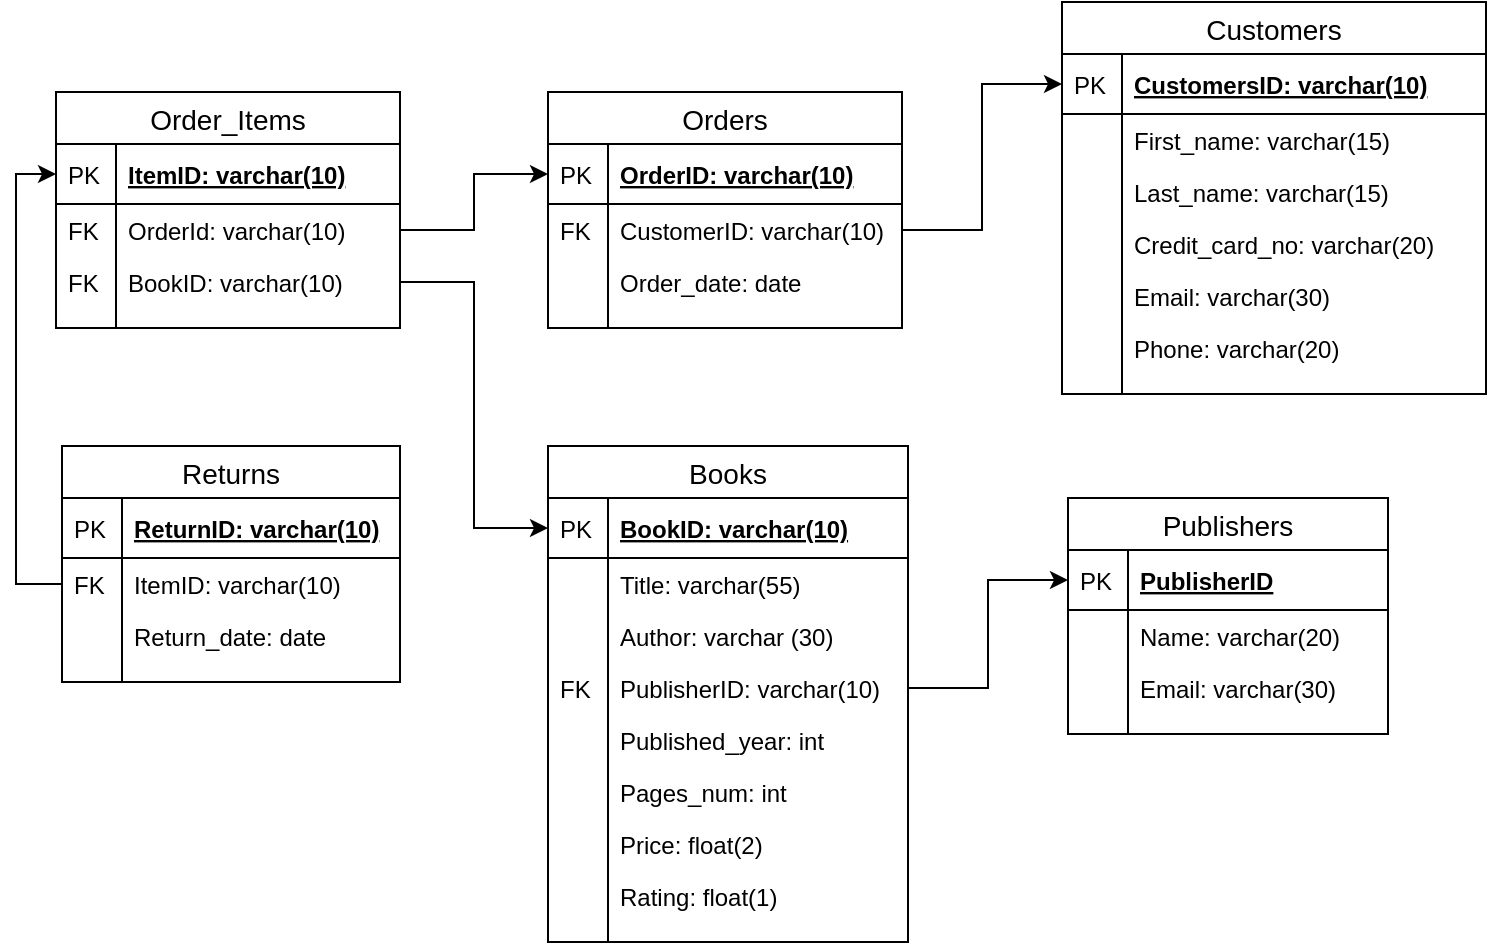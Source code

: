 <mxfile version="12.9.9" type="device"><diagram id="mZx4OPnLml5MNhkzcP8c" name="Page-1"><mxGraphModel dx="1146" dy="563" grid="0" gridSize="10" guides="1" tooltips="1" connect="1" arrows="1" fold="1" page="0" pageScale="1" pageWidth="850" pageHeight="1100" math="0" shadow="0"><root><mxCell id="0"/><mxCell id="1" parent="0"/><mxCell id="bIdrEeDFS9KQ365flvOm-79" style="edgeStyle=orthogonalEdgeStyle;rounded=0;orthogonalLoop=1;jettySize=auto;html=1;entryX=0;entryY=0.5;entryDx=0;entryDy=0;" parent="1" source="bIdrEeDFS9KQ365flvOm-8" target="bIdrEeDFS9KQ365flvOm-65" edge="1"><mxGeometry relative="1" as="geometry"/></mxCell><mxCell id="bIdrEeDFS9KQ365flvOm-80" style="edgeStyle=orthogonalEdgeStyle;rounded=0;orthogonalLoop=1;jettySize=auto;html=1;entryX=0;entryY=0.5;entryDx=0;entryDy=0;" parent="1" source="bIdrEeDFS9KQ365flvOm-39" target="bIdrEeDFS9KQ365flvOm-2" edge="1"><mxGeometry relative="1" as="geometry"/></mxCell><mxCell id="bIdrEeDFS9KQ365flvOm-81" style="edgeStyle=orthogonalEdgeStyle;rounded=0;orthogonalLoop=1;jettySize=auto;html=1;entryX=0;entryY=0.5;entryDx=0;entryDy=0;" parent="1" source="bIdrEeDFS9KQ365flvOm-37" target="bIdrEeDFS9KQ365flvOm-21" edge="1"><mxGeometry relative="1" as="geometry"/></mxCell><mxCell id="bIdrEeDFS9KQ365flvOm-91" style="edgeStyle=orthogonalEdgeStyle;rounded=0;orthogonalLoop=1;jettySize=auto;html=1;entryX=0;entryY=0.5;entryDx=0;entryDy=0;" parent="1" source="bIdrEeDFS9KQ365flvOm-85" target="bIdrEeDFS9KQ365flvOm-35" edge="1"><mxGeometry relative="1" as="geometry"/></mxCell><mxCell id="bIdrEeDFS9KQ365flvOm-1" value="Books" style="swimlane;fontStyle=0;childLayout=stackLayout;horizontal=1;startSize=26;horizontalStack=0;resizeParent=1;resizeParentMax=0;resizeLast=0;collapsible=1;marginBottom=0;align=center;fontSize=14;" parent="1" vertex="1"><mxGeometry x="310" y="460" width="180" height="248" as="geometry"/></mxCell><mxCell id="bIdrEeDFS9KQ365flvOm-2" value="BookID: varchar(10)" style="shape=partialRectangle;top=0;left=0;right=0;bottom=1;align=left;verticalAlign=middle;fillColor=none;spacingLeft=34;spacingRight=4;overflow=hidden;rotatable=0;points=[[0,0.5],[1,0.5]];portConstraint=eastwest;dropTarget=0;fontStyle=5;fontSize=12;" parent="bIdrEeDFS9KQ365flvOm-1" vertex="1"><mxGeometry y="26" width="180" height="30" as="geometry"/></mxCell><mxCell id="bIdrEeDFS9KQ365flvOm-3" value="PK" style="shape=partialRectangle;top=0;left=0;bottom=0;fillColor=none;align=left;verticalAlign=middle;spacingLeft=4;spacingRight=4;overflow=hidden;rotatable=0;points=[];portConstraint=eastwest;part=1;fontSize=12;" parent="bIdrEeDFS9KQ365flvOm-2" vertex="1" connectable="0"><mxGeometry width="30" height="30" as="geometry"/></mxCell><mxCell id="bIdrEeDFS9KQ365flvOm-4" value="Title: varchar(55)" style="shape=partialRectangle;top=0;left=0;right=0;bottom=0;align=left;verticalAlign=top;fillColor=none;spacingLeft=34;spacingRight=4;overflow=hidden;rotatable=0;points=[[0,0.5],[1,0.5]];portConstraint=eastwest;dropTarget=0;fontSize=12;" parent="bIdrEeDFS9KQ365flvOm-1" vertex="1"><mxGeometry y="56" width="180" height="26" as="geometry"/></mxCell><mxCell id="bIdrEeDFS9KQ365flvOm-5" value="" style="shape=partialRectangle;top=0;left=0;bottom=0;fillColor=none;align=left;verticalAlign=top;spacingLeft=4;spacingRight=4;overflow=hidden;rotatable=0;points=[];portConstraint=eastwest;part=1;fontSize=12;" parent="bIdrEeDFS9KQ365flvOm-4" vertex="1" connectable="0"><mxGeometry width="30" height="26" as="geometry"/></mxCell><mxCell id="bIdrEeDFS9KQ365flvOm-6" value="Author: varchar (30)" style="shape=partialRectangle;top=0;left=0;right=0;bottom=0;align=left;verticalAlign=top;fillColor=none;spacingLeft=34;spacingRight=4;overflow=hidden;rotatable=0;points=[[0,0.5],[1,0.5]];portConstraint=eastwest;dropTarget=0;fontSize=12;" parent="bIdrEeDFS9KQ365flvOm-1" vertex="1"><mxGeometry y="82" width="180" height="26" as="geometry"/></mxCell><mxCell id="bIdrEeDFS9KQ365flvOm-7" value="" style="shape=partialRectangle;top=0;left=0;bottom=0;fillColor=none;align=left;verticalAlign=top;spacingLeft=4;spacingRight=4;overflow=hidden;rotatable=0;points=[];portConstraint=eastwest;part=1;fontSize=12;" parent="bIdrEeDFS9KQ365flvOm-6" vertex="1" connectable="0"><mxGeometry width="30" height="26" as="geometry"/></mxCell><mxCell id="bIdrEeDFS9KQ365flvOm-8" value="PublisherID: varchar(10)" style="shape=partialRectangle;top=0;left=0;right=0;bottom=0;align=left;verticalAlign=top;fillColor=none;spacingLeft=34;spacingRight=4;overflow=hidden;rotatable=0;points=[[0,0.5],[1,0.5]];portConstraint=eastwest;dropTarget=0;fontSize=12;" parent="bIdrEeDFS9KQ365flvOm-1" vertex="1"><mxGeometry y="108" width="180" height="26" as="geometry"/></mxCell><mxCell id="bIdrEeDFS9KQ365flvOm-9" value="FK" style="shape=partialRectangle;top=0;left=0;bottom=0;fillColor=none;align=left;verticalAlign=top;spacingLeft=4;spacingRight=4;overflow=hidden;rotatable=0;points=[];portConstraint=eastwest;part=1;fontSize=12;" parent="bIdrEeDFS9KQ365flvOm-8" vertex="1" connectable="0"><mxGeometry width="30" height="26" as="geometry"/></mxCell><mxCell id="bIdrEeDFS9KQ365flvOm-14" value="Published_year: int" style="shape=partialRectangle;top=0;left=0;right=0;bottom=0;align=left;verticalAlign=top;fillColor=none;spacingLeft=34;spacingRight=4;overflow=hidden;rotatable=0;points=[[0,0.5],[1,0.5]];portConstraint=eastwest;dropTarget=0;fontSize=12;" parent="bIdrEeDFS9KQ365flvOm-1" vertex="1"><mxGeometry y="134" width="180" height="26" as="geometry"/></mxCell><mxCell id="bIdrEeDFS9KQ365flvOm-15" value="" style="shape=partialRectangle;top=0;left=0;bottom=0;fillColor=none;align=left;verticalAlign=top;spacingLeft=4;spacingRight=4;overflow=hidden;rotatable=0;points=[];portConstraint=eastwest;part=1;fontSize=12;" parent="bIdrEeDFS9KQ365flvOm-14" vertex="1" connectable="0"><mxGeometry width="30" height="26" as="geometry"/></mxCell><mxCell id="h80hIaRD6_Z6xbFLourX-1" value="Pages_num: int" style="shape=partialRectangle;top=0;left=0;right=0;bottom=0;align=left;verticalAlign=top;fillColor=none;spacingLeft=34;spacingRight=4;overflow=hidden;rotatable=0;points=[[0,0.5],[1,0.5]];portConstraint=eastwest;dropTarget=0;fontSize=12;" parent="bIdrEeDFS9KQ365flvOm-1" vertex="1"><mxGeometry y="160" width="180" height="26" as="geometry"/></mxCell><mxCell id="h80hIaRD6_Z6xbFLourX-2" value="" style="shape=partialRectangle;top=0;left=0;bottom=0;fillColor=none;align=left;verticalAlign=top;spacingLeft=4;spacingRight=4;overflow=hidden;rotatable=0;points=[];portConstraint=eastwest;part=1;fontSize=12;" parent="h80hIaRD6_Z6xbFLourX-1" vertex="1" connectable="0"><mxGeometry width="30" height="26" as="geometry"/></mxCell><mxCell id="bIdrEeDFS9KQ365flvOm-16" value="Price: float(2)" style="shape=partialRectangle;top=0;left=0;right=0;bottom=0;align=left;verticalAlign=top;fillColor=none;spacingLeft=34;spacingRight=4;overflow=hidden;rotatable=0;points=[[0,0.5],[1,0.5]];portConstraint=eastwest;dropTarget=0;fontSize=12;" parent="bIdrEeDFS9KQ365flvOm-1" vertex="1"><mxGeometry y="186" width="180" height="26" as="geometry"/></mxCell><mxCell id="bIdrEeDFS9KQ365flvOm-17" value="" style="shape=partialRectangle;top=0;left=0;bottom=0;fillColor=none;align=left;verticalAlign=top;spacingLeft=4;spacingRight=4;overflow=hidden;rotatable=0;points=[];portConstraint=eastwest;part=1;fontSize=12;" parent="bIdrEeDFS9KQ365flvOm-16" vertex="1" connectable="0"><mxGeometry width="30" height="26" as="geometry"/></mxCell><mxCell id="bIdrEeDFS9KQ365flvOm-18" value="Rating: float(1)" style="shape=partialRectangle;top=0;left=0;right=0;bottom=0;align=left;verticalAlign=top;fillColor=none;spacingLeft=34;spacingRight=4;overflow=hidden;rotatable=0;points=[[0,0.5],[1,0.5]];portConstraint=eastwest;dropTarget=0;fontSize=12;" parent="bIdrEeDFS9KQ365flvOm-1" vertex="1"><mxGeometry y="212" width="180" height="26" as="geometry"/></mxCell><mxCell id="bIdrEeDFS9KQ365flvOm-19" value="" style="shape=partialRectangle;top=0;left=0;bottom=0;fillColor=none;align=left;verticalAlign=top;spacingLeft=4;spacingRight=4;overflow=hidden;rotatable=0;points=[];portConstraint=eastwest;part=1;fontSize=12;" parent="bIdrEeDFS9KQ365flvOm-18" vertex="1" connectable="0"><mxGeometry width="30" height="26" as="geometry"/></mxCell><mxCell id="bIdrEeDFS9KQ365flvOm-45" value="" style="shape=partialRectangle;top=0;left=0;right=0;bottom=0;align=left;verticalAlign=top;fillColor=none;spacingLeft=34;spacingRight=4;overflow=hidden;rotatable=0;points=[[0,0.5],[1,0.5]];portConstraint=eastwest;dropTarget=0;fontSize=12;" parent="bIdrEeDFS9KQ365flvOm-1" vertex="1"><mxGeometry y="238" width="180" height="10" as="geometry"/></mxCell><mxCell id="bIdrEeDFS9KQ365flvOm-46" value="" style="shape=partialRectangle;top=0;left=0;bottom=0;fillColor=none;align=left;verticalAlign=top;spacingLeft=4;spacingRight=4;overflow=hidden;rotatable=0;points=[];portConstraint=eastwest;part=1;fontSize=12;" parent="bIdrEeDFS9KQ365flvOm-45" vertex="1" connectable="0"><mxGeometry width="30" height="10" as="geometry"/></mxCell><mxCell id="bIdrEeDFS9KQ365flvOm-93" style="edgeStyle=orthogonalEdgeStyle;rounded=0;orthogonalLoop=1;jettySize=auto;html=1;entryX=0;entryY=0.5;entryDx=0;entryDy=0;" parent="1" source="bIdrEeDFS9KQ365flvOm-23" target="bIdrEeDFS9KQ365flvOm-48" edge="1"><mxGeometry relative="1" as="geometry"/></mxCell><mxCell id="bIdrEeDFS9KQ365flvOm-64" value="Publishers" style="swimlane;fontStyle=0;childLayout=stackLayout;horizontal=1;startSize=26;horizontalStack=0;resizeParent=1;resizeParentMax=0;resizeLast=0;collapsible=1;marginBottom=0;align=center;fontSize=14;" parent="1" vertex="1"><mxGeometry x="570" y="486" width="160" height="118" as="geometry"/></mxCell><mxCell id="bIdrEeDFS9KQ365flvOm-65" value="PublisherID" style="shape=partialRectangle;top=0;left=0;right=0;bottom=1;align=left;verticalAlign=middle;fillColor=none;spacingLeft=34;spacingRight=4;overflow=hidden;rotatable=0;points=[[0,0.5],[1,0.5]];portConstraint=eastwest;dropTarget=0;fontStyle=5;fontSize=12;" parent="bIdrEeDFS9KQ365flvOm-64" vertex="1"><mxGeometry y="26" width="160" height="30" as="geometry"/></mxCell><mxCell id="bIdrEeDFS9KQ365flvOm-66" value="PK" style="shape=partialRectangle;top=0;left=0;bottom=0;fillColor=none;align=left;verticalAlign=middle;spacingLeft=4;spacingRight=4;overflow=hidden;rotatable=0;points=[];portConstraint=eastwest;part=1;fontSize=12;" parent="bIdrEeDFS9KQ365flvOm-65" vertex="1" connectable="0"><mxGeometry width="30" height="30" as="geometry"/></mxCell><mxCell id="bIdrEeDFS9KQ365flvOm-67" value="Name: varchar(20)" style="shape=partialRectangle;top=0;left=0;right=0;bottom=0;align=left;verticalAlign=top;fillColor=none;spacingLeft=34;spacingRight=4;overflow=hidden;rotatable=0;points=[[0,0.5],[1,0.5]];portConstraint=eastwest;dropTarget=0;fontSize=12;" parent="bIdrEeDFS9KQ365flvOm-64" vertex="1"><mxGeometry y="56" width="160" height="26" as="geometry"/></mxCell><mxCell id="bIdrEeDFS9KQ365flvOm-68" value="" style="shape=partialRectangle;top=0;left=0;bottom=0;fillColor=none;align=left;verticalAlign=top;spacingLeft=4;spacingRight=4;overflow=hidden;rotatable=0;points=[];portConstraint=eastwest;part=1;fontSize=12;" parent="bIdrEeDFS9KQ365flvOm-67" vertex="1" connectable="0"><mxGeometry width="30" height="26" as="geometry"/></mxCell><mxCell id="bIdrEeDFS9KQ365flvOm-75" value="Email: varchar(30)" style="shape=partialRectangle;top=0;left=0;right=0;bottom=0;align=left;verticalAlign=top;fillColor=none;spacingLeft=34;spacingRight=4;overflow=hidden;rotatable=0;points=[[0,0.5],[1,0.5]];portConstraint=eastwest;dropTarget=0;fontSize=12;" parent="bIdrEeDFS9KQ365flvOm-64" vertex="1"><mxGeometry y="82" width="160" height="26" as="geometry"/></mxCell><mxCell id="bIdrEeDFS9KQ365flvOm-76" value="" style="shape=partialRectangle;top=0;left=0;bottom=0;fillColor=none;align=left;verticalAlign=top;spacingLeft=4;spacingRight=4;overflow=hidden;rotatable=0;points=[];portConstraint=eastwest;part=1;fontSize=12;" parent="bIdrEeDFS9KQ365flvOm-75" vertex="1" connectable="0"><mxGeometry width="30" height="26" as="geometry"/></mxCell><mxCell id="bIdrEeDFS9KQ365flvOm-73" value="" style="shape=partialRectangle;top=0;left=0;right=0;bottom=0;align=left;verticalAlign=top;fillColor=none;spacingLeft=34;spacingRight=4;overflow=hidden;rotatable=0;points=[[0,0.5],[1,0.5]];portConstraint=eastwest;dropTarget=0;fontSize=12;" parent="bIdrEeDFS9KQ365flvOm-64" vertex="1"><mxGeometry y="108" width="160" height="10" as="geometry"/></mxCell><mxCell id="bIdrEeDFS9KQ365flvOm-74" value="" style="shape=partialRectangle;top=0;left=0;bottom=0;fillColor=none;align=left;verticalAlign=top;spacingLeft=4;spacingRight=4;overflow=hidden;rotatable=0;points=[];portConstraint=eastwest;part=1;fontSize=12;" parent="bIdrEeDFS9KQ365flvOm-73" vertex="1" connectable="0"><mxGeometry width="30" height="10" as="geometry"/></mxCell><mxCell id="bIdrEeDFS9KQ365flvOm-20" value="Orders" style="swimlane;fontStyle=0;childLayout=stackLayout;horizontal=1;startSize=26;horizontalStack=0;resizeParent=1;resizeParentMax=0;resizeLast=0;collapsible=1;marginBottom=0;align=center;fontSize=14;" parent="1" vertex="1"><mxGeometry x="310" y="283" width="177" height="118" as="geometry"/></mxCell><mxCell id="bIdrEeDFS9KQ365flvOm-21" value="OrderID: varchar(10)" style="shape=partialRectangle;top=0;left=0;right=0;bottom=1;align=left;verticalAlign=middle;fillColor=none;spacingLeft=34;spacingRight=4;overflow=hidden;rotatable=0;points=[[0,0.5],[1,0.5]];portConstraint=eastwest;dropTarget=0;fontStyle=5;fontSize=12;" parent="bIdrEeDFS9KQ365flvOm-20" vertex="1"><mxGeometry y="26" width="177" height="30" as="geometry"/></mxCell><mxCell id="bIdrEeDFS9KQ365flvOm-22" value="PK" style="shape=partialRectangle;top=0;left=0;bottom=0;fillColor=none;align=left;verticalAlign=middle;spacingLeft=4;spacingRight=4;overflow=hidden;rotatable=0;points=[];portConstraint=eastwest;part=1;fontSize=12;" parent="bIdrEeDFS9KQ365flvOm-21" vertex="1" connectable="0"><mxGeometry width="30" height="30" as="geometry"/></mxCell><mxCell id="bIdrEeDFS9KQ365flvOm-23" value="CustomerID: varchar(10)" style="shape=partialRectangle;top=0;left=0;right=0;bottom=0;align=left;verticalAlign=top;fillColor=none;spacingLeft=34;spacingRight=4;overflow=hidden;rotatable=0;points=[[0,0.5],[1,0.5]];portConstraint=eastwest;dropTarget=0;fontSize=12;" parent="bIdrEeDFS9KQ365flvOm-20" vertex="1"><mxGeometry y="56" width="177" height="26" as="geometry"/></mxCell><mxCell id="bIdrEeDFS9KQ365flvOm-24" value="FK" style="shape=partialRectangle;top=0;left=0;bottom=0;fillColor=none;align=left;verticalAlign=top;spacingLeft=4;spacingRight=4;overflow=hidden;rotatable=0;points=[];portConstraint=eastwest;part=1;fontSize=12;" parent="bIdrEeDFS9KQ365flvOm-23" vertex="1" connectable="0"><mxGeometry width="30" height="26" as="geometry"/></mxCell><mxCell id="bIdrEeDFS9KQ365flvOm-25" value="Order_date: date" style="shape=partialRectangle;top=0;left=0;right=0;bottom=0;align=left;verticalAlign=top;fillColor=none;spacingLeft=34;spacingRight=4;overflow=hidden;rotatable=0;points=[[0,0.5],[1,0.5]];portConstraint=eastwest;dropTarget=0;fontSize=12;" parent="bIdrEeDFS9KQ365flvOm-20" vertex="1"><mxGeometry y="82" width="177" height="26" as="geometry"/></mxCell><mxCell id="bIdrEeDFS9KQ365flvOm-26" value="" style="shape=partialRectangle;top=0;left=0;bottom=0;fillColor=none;align=left;verticalAlign=top;spacingLeft=4;spacingRight=4;overflow=hidden;rotatable=0;points=[];portConstraint=eastwest;part=1;fontSize=12;" parent="bIdrEeDFS9KQ365flvOm-25" vertex="1" connectable="0"><mxGeometry width="30" height="26" as="geometry"/></mxCell><mxCell id="bIdrEeDFS9KQ365flvOm-29" value="" style="shape=partialRectangle;top=0;left=0;right=0;bottom=0;align=left;verticalAlign=top;fillColor=none;spacingLeft=34;spacingRight=4;overflow=hidden;rotatable=0;points=[[0,0.5],[1,0.5]];portConstraint=eastwest;dropTarget=0;fontSize=12;" parent="bIdrEeDFS9KQ365flvOm-20" vertex="1"><mxGeometry y="108" width="177" height="10" as="geometry"/></mxCell><mxCell id="bIdrEeDFS9KQ365flvOm-30" value="" style="shape=partialRectangle;top=0;left=0;bottom=0;fillColor=none;align=left;verticalAlign=top;spacingLeft=4;spacingRight=4;overflow=hidden;rotatable=0;points=[];portConstraint=eastwest;part=1;fontSize=12;" parent="bIdrEeDFS9KQ365flvOm-29" vertex="1" connectable="0"><mxGeometry width="30" height="10" as="geometry"/></mxCell><mxCell id="bIdrEeDFS9KQ365flvOm-47" value="Customers" style="swimlane;fontStyle=0;childLayout=stackLayout;horizontal=1;startSize=26;horizontalStack=0;resizeParent=1;resizeParentMax=0;resizeLast=0;collapsible=1;marginBottom=0;align=center;fontSize=14;" parent="1" vertex="1"><mxGeometry x="567" y="238" width="212" height="196" as="geometry"/></mxCell><mxCell id="bIdrEeDFS9KQ365flvOm-48" value="CustomersID: varchar(10)" style="shape=partialRectangle;top=0;left=0;right=0;bottom=1;align=left;verticalAlign=middle;fillColor=none;spacingLeft=34;spacingRight=4;overflow=hidden;rotatable=0;points=[[0,0.5],[1,0.5]];portConstraint=eastwest;dropTarget=0;fontStyle=5;fontSize=12;" parent="bIdrEeDFS9KQ365flvOm-47" vertex="1"><mxGeometry y="26" width="212" height="30" as="geometry"/></mxCell><mxCell id="bIdrEeDFS9KQ365flvOm-49" value="PK" style="shape=partialRectangle;top=0;left=0;bottom=0;fillColor=none;align=left;verticalAlign=middle;spacingLeft=4;spacingRight=4;overflow=hidden;rotatable=0;points=[];portConstraint=eastwest;part=1;fontSize=12;" parent="bIdrEeDFS9KQ365flvOm-48" vertex="1" connectable="0"><mxGeometry width="30" height="30" as="geometry"/></mxCell><mxCell id="bIdrEeDFS9KQ365flvOm-50" value="First_name: varchar(15)" style="shape=partialRectangle;top=0;left=0;right=0;bottom=0;align=left;verticalAlign=top;fillColor=none;spacingLeft=34;spacingRight=4;overflow=hidden;rotatable=0;points=[[0,0.5],[1,0.5]];portConstraint=eastwest;dropTarget=0;fontSize=12;" parent="bIdrEeDFS9KQ365flvOm-47" vertex="1"><mxGeometry y="56" width="212" height="26" as="geometry"/></mxCell><mxCell id="bIdrEeDFS9KQ365flvOm-51" value="" style="shape=partialRectangle;top=0;left=0;bottom=0;fillColor=none;align=left;verticalAlign=top;spacingLeft=4;spacingRight=4;overflow=hidden;rotatable=0;points=[];portConstraint=eastwest;part=1;fontSize=12;" parent="bIdrEeDFS9KQ365flvOm-50" vertex="1" connectable="0"><mxGeometry width="30" height="26" as="geometry"/></mxCell><mxCell id="bIdrEeDFS9KQ365flvOm-52" value="Last_name: varchar(15)" style="shape=partialRectangle;top=0;left=0;right=0;bottom=0;align=left;verticalAlign=top;fillColor=none;spacingLeft=34;spacingRight=4;overflow=hidden;rotatable=0;points=[[0,0.5],[1,0.5]];portConstraint=eastwest;dropTarget=0;fontSize=12;" parent="bIdrEeDFS9KQ365flvOm-47" vertex="1"><mxGeometry y="82" width="212" height="26" as="geometry"/></mxCell><mxCell id="bIdrEeDFS9KQ365flvOm-53" value="" style="shape=partialRectangle;top=0;left=0;bottom=0;fillColor=none;align=left;verticalAlign=top;spacingLeft=4;spacingRight=4;overflow=hidden;rotatable=0;points=[];portConstraint=eastwest;part=1;fontSize=12;" parent="bIdrEeDFS9KQ365flvOm-52" vertex="1" connectable="0"><mxGeometry width="30" height="26" as="geometry"/></mxCell><mxCell id="bIdrEeDFS9KQ365flvOm-27" value="Credit_card_no: varchar(20)" style="shape=partialRectangle;top=0;left=0;right=0;bottom=0;align=left;verticalAlign=top;fillColor=none;spacingLeft=34;spacingRight=4;overflow=hidden;rotatable=0;points=[[0,0.5],[1,0.5]];portConstraint=eastwest;dropTarget=0;fontSize=12;" parent="bIdrEeDFS9KQ365flvOm-47" vertex="1"><mxGeometry y="108" width="212" height="26" as="geometry"/></mxCell><mxCell id="bIdrEeDFS9KQ365flvOm-28" value="" style="shape=partialRectangle;top=0;left=0;bottom=0;fillColor=none;align=left;verticalAlign=top;spacingLeft=4;spacingRight=4;overflow=hidden;rotatable=0;points=[];portConstraint=eastwest;part=1;fontSize=12;" parent="bIdrEeDFS9KQ365flvOm-27" vertex="1" connectable="0"><mxGeometry width="30" height="26" as="geometry"/></mxCell><mxCell id="h80hIaRD6_Z6xbFLourX-9" value="Email: varchar(30)" style="shape=partialRectangle;top=0;left=0;right=0;bottom=0;align=left;verticalAlign=top;fillColor=none;spacingLeft=34;spacingRight=4;overflow=hidden;rotatable=0;points=[[0,0.5],[1,0.5]];portConstraint=eastwest;dropTarget=0;fontSize=12;" parent="bIdrEeDFS9KQ365flvOm-47" vertex="1"><mxGeometry y="134" width="212" height="26" as="geometry"/></mxCell><mxCell id="h80hIaRD6_Z6xbFLourX-10" value="" style="shape=partialRectangle;top=0;left=0;bottom=0;fillColor=none;align=left;verticalAlign=top;spacingLeft=4;spacingRight=4;overflow=hidden;rotatable=0;points=[];portConstraint=eastwest;part=1;fontSize=12;" parent="h80hIaRD6_Z6xbFLourX-9" vertex="1" connectable="0"><mxGeometry width="30" height="26" as="geometry"/></mxCell><mxCell id="bIdrEeDFS9KQ365flvOm-62" value="Phone: varchar(20)" style="shape=partialRectangle;top=0;left=0;right=0;bottom=0;align=left;verticalAlign=top;fillColor=none;spacingLeft=34;spacingRight=4;overflow=hidden;rotatable=0;points=[[0,0.5],[1,0.5]];portConstraint=eastwest;dropTarget=0;fontSize=12;" parent="bIdrEeDFS9KQ365flvOm-47" vertex="1"><mxGeometry y="160" width="212" height="26" as="geometry"/></mxCell><mxCell id="bIdrEeDFS9KQ365flvOm-63" value="" style="shape=partialRectangle;top=0;left=0;bottom=0;fillColor=none;align=left;verticalAlign=top;spacingLeft=4;spacingRight=4;overflow=hidden;rotatable=0;points=[];portConstraint=eastwest;part=1;fontSize=12;" parent="bIdrEeDFS9KQ365flvOm-62" vertex="1" connectable="0"><mxGeometry width="30" height="26" as="geometry"/></mxCell><mxCell id="bIdrEeDFS9KQ365flvOm-56" value="" style="shape=partialRectangle;top=0;left=0;right=0;bottom=0;align=left;verticalAlign=top;fillColor=none;spacingLeft=34;spacingRight=4;overflow=hidden;rotatable=0;points=[[0,0.5],[1,0.5]];portConstraint=eastwest;dropTarget=0;fontSize=12;" parent="bIdrEeDFS9KQ365flvOm-47" vertex="1"><mxGeometry y="186" width="212" height="10" as="geometry"/></mxCell><mxCell id="bIdrEeDFS9KQ365flvOm-57" value="" style="shape=partialRectangle;top=0;left=0;bottom=0;fillColor=none;align=left;verticalAlign=top;spacingLeft=4;spacingRight=4;overflow=hidden;rotatable=0;points=[];portConstraint=eastwest;part=1;fontSize=12;" parent="bIdrEeDFS9KQ365flvOm-56" vertex="1" connectable="0"><mxGeometry width="30" height="10" as="geometry"/></mxCell><mxCell id="bIdrEeDFS9KQ365flvOm-34" value="Order_Items" style="swimlane;fontStyle=0;childLayout=stackLayout;horizontal=1;startSize=26;horizontalStack=0;resizeParent=1;resizeParentMax=0;resizeLast=0;collapsible=1;marginBottom=0;align=center;fontSize=14;" parent="1" vertex="1"><mxGeometry x="64" y="283" width="172" height="118" as="geometry"/></mxCell><mxCell id="bIdrEeDFS9KQ365flvOm-35" value="ItemID: varchar(10)" style="shape=partialRectangle;top=0;left=0;right=0;bottom=1;align=left;verticalAlign=middle;fillColor=none;spacingLeft=34;spacingRight=4;overflow=hidden;rotatable=0;points=[[0,0.5],[1,0.5]];portConstraint=eastwest;dropTarget=0;fontStyle=5;fontSize=12;" parent="bIdrEeDFS9KQ365flvOm-34" vertex="1"><mxGeometry y="26" width="172" height="30" as="geometry"/></mxCell><mxCell id="bIdrEeDFS9KQ365flvOm-36" value="PK" style="shape=partialRectangle;top=0;left=0;bottom=0;fillColor=none;align=left;verticalAlign=middle;spacingLeft=4;spacingRight=4;overflow=hidden;rotatable=0;points=[];portConstraint=eastwest;part=1;fontSize=12;" parent="bIdrEeDFS9KQ365flvOm-35" vertex="1" connectable="0"><mxGeometry width="30" height="30" as="geometry"/></mxCell><mxCell id="bIdrEeDFS9KQ365flvOm-37" value="OrderId: varchar(10)" style="shape=partialRectangle;top=0;left=0;right=0;bottom=0;align=left;verticalAlign=top;fillColor=none;spacingLeft=34;spacingRight=4;overflow=hidden;rotatable=0;points=[[0,0.5],[1,0.5]];portConstraint=eastwest;dropTarget=0;fontSize=12;" parent="bIdrEeDFS9KQ365flvOm-34" vertex="1"><mxGeometry y="56" width="172" height="26" as="geometry"/></mxCell><mxCell id="bIdrEeDFS9KQ365flvOm-38" value="FK" style="shape=partialRectangle;top=0;left=0;bottom=0;fillColor=none;align=left;verticalAlign=top;spacingLeft=4;spacingRight=4;overflow=hidden;rotatable=0;points=[];portConstraint=eastwest;part=1;fontSize=12;" parent="bIdrEeDFS9KQ365flvOm-37" vertex="1" connectable="0"><mxGeometry width="30" height="26" as="geometry"/></mxCell><mxCell id="bIdrEeDFS9KQ365flvOm-39" value="BookID: varchar(10)" style="shape=partialRectangle;top=0;left=0;right=0;bottom=0;align=left;verticalAlign=top;fillColor=none;spacingLeft=34;spacingRight=4;overflow=hidden;rotatable=0;points=[[0,0.5],[1,0.5]];portConstraint=eastwest;dropTarget=0;fontSize=12;" parent="bIdrEeDFS9KQ365flvOm-34" vertex="1"><mxGeometry y="82" width="172" height="26" as="geometry"/></mxCell><mxCell id="bIdrEeDFS9KQ365flvOm-40" value="FK" style="shape=partialRectangle;top=0;left=0;bottom=0;fillColor=none;align=left;verticalAlign=top;spacingLeft=4;spacingRight=4;overflow=hidden;rotatable=0;points=[];portConstraint=eastwest;part=1;fontSize=12;" parent="bIdrEeDFS9KQ365flvOm-39" vertex="1" connectable="0"><mxGeometry width="30" height="26" as="geometry"/></mxCell><mxCell id="bIdrEeDFS9KQ365flvOm-43" value="" style="shape=partialRectangle;top=0;left=0;right=0;bottom=0;align=left;verticalAlign=top;fillColor=none;spacingLeft=34;spacingRight=4;overflow=hidden;rotatable=0;points=[[0,0.5],[1,0.5]];portConstraint=eastwest;dropTarget=0;fontSize=12;" parent="bIdrEeDFS9KQ365flvOm-34" vertex="1"><mxGeometry y="108" width="172" height="10" as="geometry"/></mxCell><mxCell id="bIdrEeDFS9KQ365flvOm-44" value="" style="shape=partialRectangle;top=0;left=0;bottom=0;fillColor=none;align=left;verticalAlign=top;spacingLeft=4;spacingRight=4;overflow=hidden;rotatable=0;points=[];portConstraint=eastwest;part=1;fontSize=12;" parent="bIdrEeDFS9KQ365flvOm-43" vertex="1" connectable="0"><mxGeometry width="30" height="10" as="geometry"/></mxCell><mxCell id="bIdrEeDFS9KQ365flvOm-82" value="Returns" style="swimlane;fontStyle=0;childLayout=stackLayout;horizontal=1;startSize=26;horizontalStack=0;resizeParent=1;resizeParentMax=0;resizeLast=0;collapsible=1;marginBottom=0;align=center;fontSize=14;" parent="1" vertex="1"><mxGeometry x="67" y="460" width="169" height="118" as="geometry"/></mxCell><mxCell id="bIdrEeDFS9KQ365flvOm-83" value="ReturnID: varchar(10)" style="shape=partialRectangle;top=0;left=0;right=0;bottom=1;align=left;verticalAlign=middle;fillColor=none;spacingLeft=34;spacingRight=4;overflow=hidden;rotatable=0;points=[[0,0.5],[1,0.5]];portConstraint=eastwest;dropTarget=0;fontStyle=5;fontSize=12;" parent="bIdrEeDFS9KQ365flvOm-82" vertex="1"><mxGeometry y="26" width="169" height="30" as="geometry"/></mxCell><mxCell id="bIdrEeDFS9KQ365flvOm-84" value="PK" style="shape=partialRectangle;top=0;left=0;bottom=0;fillColor=none;align=left;verticalAlign=middle;spacingLeft=4;spacingRight=4;overflow=hidden;rotatable=0;points=[];portConstraint=eastwest;part=1;fontSize=12;" parent="bIdrEeDFS9KQ365flvOm-83" vertex="1" connectable="0"><mxGeometry width="30" height="30" as="geometry"/></mxCell><mxCell id="bIdrEeDFS9KQ365flvOm-85" value="ItemID: varchar(10)" style="shape=partialRectangle;top=0;left=0;right=0;bottom=0;align=left;verticalAlign=top;fillColor=none;spacingLeft=34;spacingRight=4;overflow=hidden;rotatable=0;points=[[0,0.5],[1,0.5]];portConstraint=eastwest;dropTarget=0;fontSize=12;" parent="bIdrEeDFS9KQ365flvOm-82" vertex="1"><mxGeometry y="56" width="169" height="26" as="geometry"/></mxCell><mxCell id="bIdrEeDFS9KQ365flvOm-86" value="FK" style="shape=partialRectangle;top=0;left=0;bottom=0;fillColor=none;align=left;verticalAlign=top;spacingLeft=4;spacingRight=4;overflow=hidden;rotatable=0;points=[];portConstraint=eastwest;part=1;fontSize=12;" parent="bIdrEeDFS9KQ365flvOm-85" vertex="1" connectable="0"><mxGeometry width="30" height="26" as="geometry"/></mxCell><mxCell id="bIdrEeDFS9KQ365flvOm-87" value="Return_date: date" style="shape=partialRectangle;top=0;left=0;right=0;bottom=0;align=left;verticalAlign=top;fillColor=none;spacingLeft=34;spacingRight=4;overflow=hidden;rotatable=0;points=[[0,0.5],[1,0.5]];portConstraint=eastwest;dropTarget=0;fontSize=12;" parent="bIdrEeDFS9KQ365flvOm-82" vertex="1"><mxGeometry y="82" width="169" height="26" as="geometry"/></mxCell><mxCell id="bIdrEeDFS9KQ365flvOm-88" value="" style="shape=partialRectangle;top=0;left=0;bottom=0;fillColor=none;align=left;verticalAlign=top;spacingLeft=4;spacingRight=4;overflow=hidden;rotatable=0;points=[];portConstraint=eastwest;part=1;fontSize=12;" parent="bIdrEeDFS9KQ365flvOm-87" vertex="1" connectable="0"><mxGeometry width="30" height="26" as="geometry"/></mxCell><mxCell id="bIdrEeDFS9KQ365flvOm-89" value="" style="shape=partialRectangle;top=0;left=0;right=0;bottom=0;align=left;verticalAlign=top;fillColor=none;spacingLeft=34;spacingRight=4;overflow=hidden;rotatable=0;points=[[0,0.5],[1,0.5]];portConstraint=eastwest;dropTarget=0;fontSize=12;" parent="bIdrEeDFS9KQ365flvOm-82" vertex="1"><mxGeometry y="108" width="169" height="10" as="geometry"/></mxCell><mxCell id="bIdrEeDFS9KQ365flvOm-90" value="" style="shape=partialRectangle;top=0;left=0;bottom=0;fillColor=none;align=left;verticalAlign=top;spacingLeft=4;spacingRight=4;overflow=hidden;rotatable=0;points=[];portConstraint=eastwest;part=1;fontSize=12;" parent="bIdrEeDFS9KQ365flvOm-89" vertex="1" connectable="0"><mxGeometry width="30" height="10" as="geometry"/></mxCell></root></mxGraphModel></diagram></mxfile>